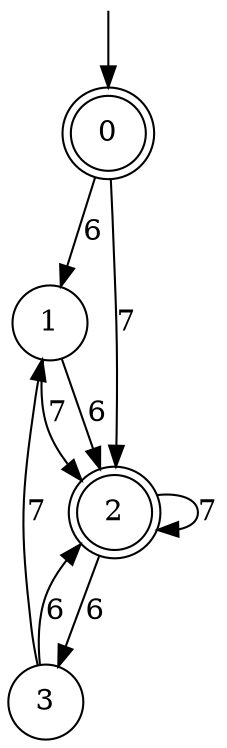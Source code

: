 digraph g {

	s0 [shape="doublecircle" label="0"];
	s1 [shape="circle" label="1"];
	s2 [shape="doublecircle" label="2"];
	s3 [shape="circle" label="3"];
	s0 -> s1 [label="6"];
	s0 -> s2 [label="7"];
	s1 -> s2 [label="6"];
	s1 -> s2 [label="7"];
	s2 -> s3 [label="6"];
	s2 -> s2 [label="7"];
	s3 -> s2 [label="6"];
	s3 -> s1 [label="7"];

__start0 [label="" shape="none" width="0" height="0"];
__start0 -> s0;

}
